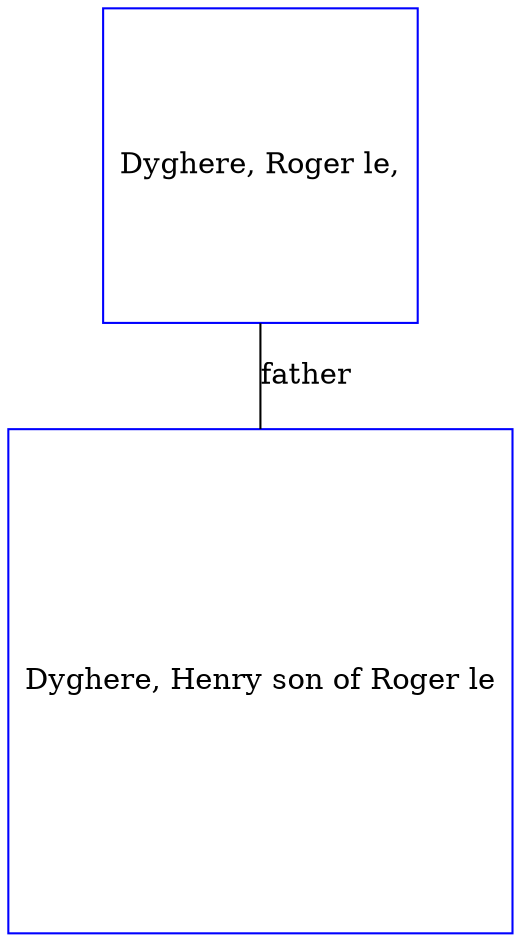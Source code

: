 digraph D {
    edge [dir=none];    node [shape=box];    "009493"   [label="Dyghere, Henry son of Roger le", shape=box, regular=1, color="blue"] ;
"009494"   [label="Dyghere, Roger le,", shape=box, regular=1, color="blue"] ;
009494->009493 [label="father",arrowsize=0.0]; 
}